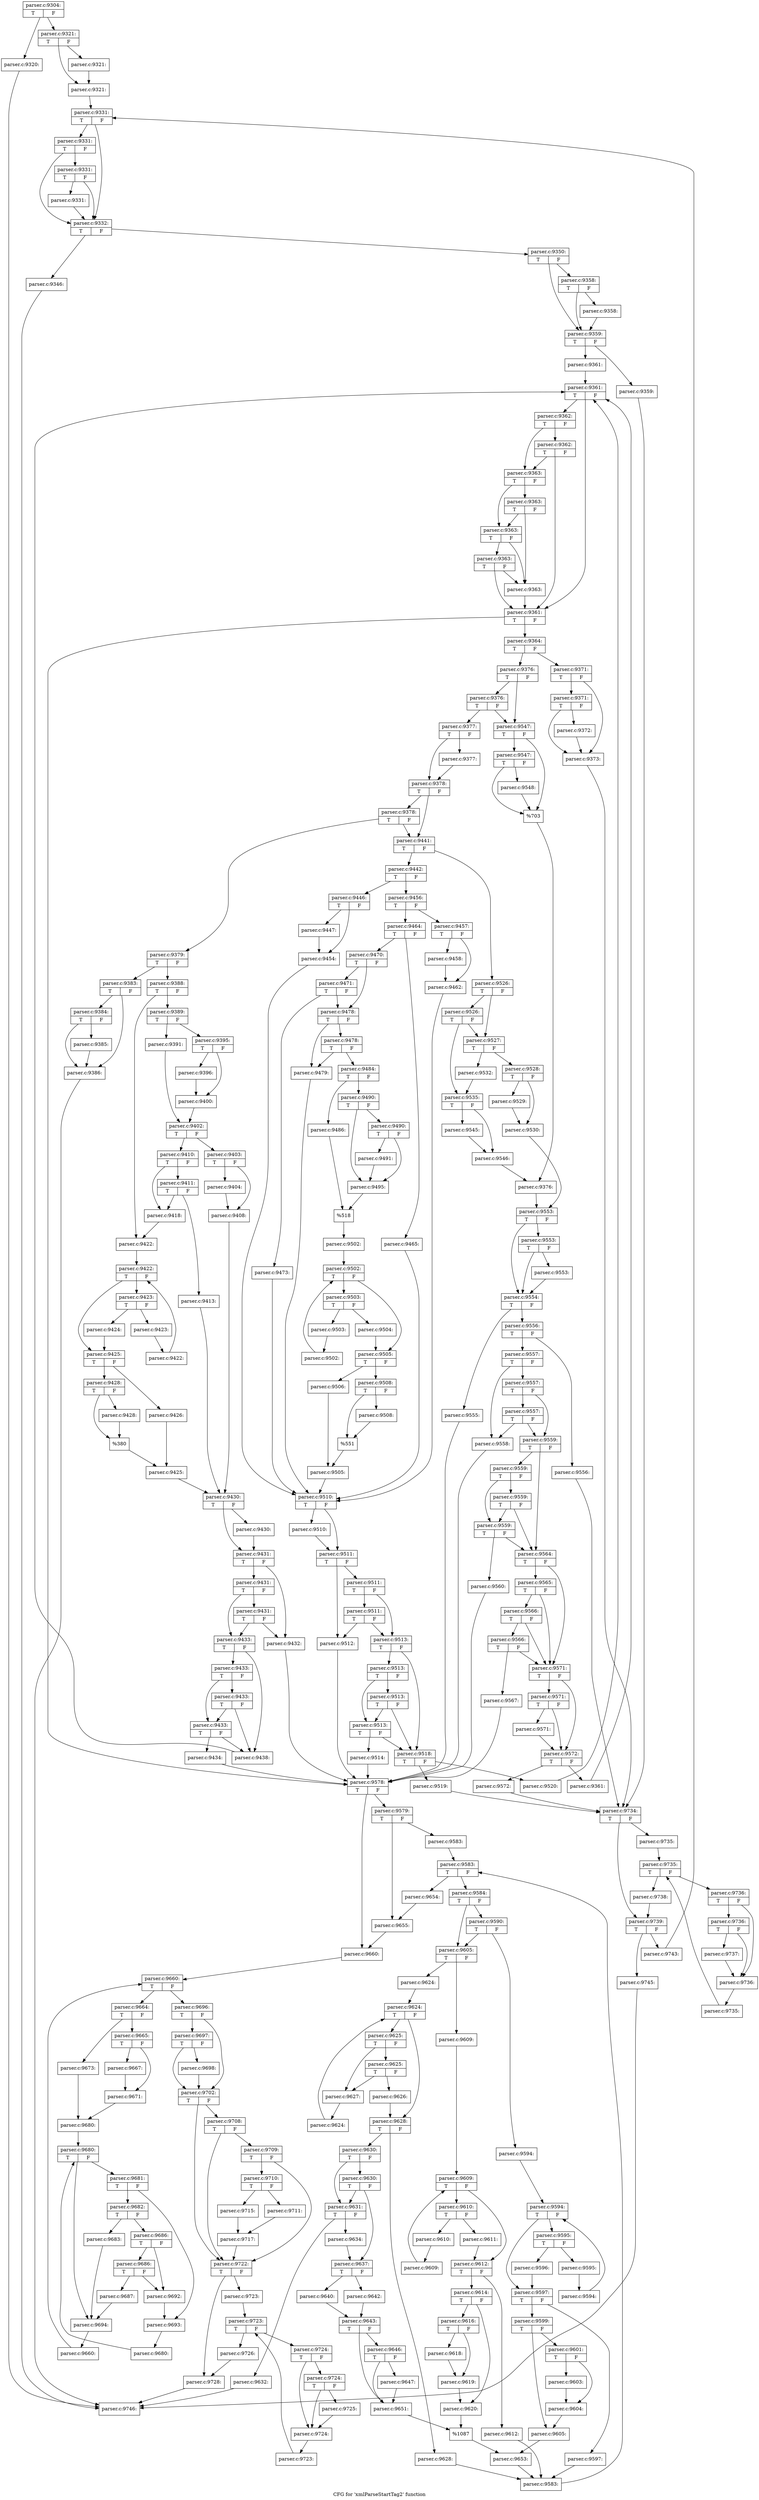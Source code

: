 digraph "CFG for 'xmlParseStartTag2' function" {
	label="CFG for 'xmlParseStartTag2' function";

	Node0x4c728c0 [shape=record,label="{parser.c:9304:|{<s0>T|<s1>F}}"];
	Node0x4c728c0 -> Node0x4c7abd0;
	Node0x4c728c0 -> Node0x4c7ac20;
	Node0x4c7abd0 [shape=record,label="{parser.c:9320:}"];
	Node0x4c7abd0 -> Node0x4c76090;
	Node0x4c7ac20 [shape=record,label="{parser.c:9321:|{<s0>T|<s1>F}}"];
	Node0x4c7ac20 -> Node0x4c7bcb0;
	Node0x4c7ac20 -> Node0x4c7bd00;
	Node0x4c7bcb0 [shape=record,label="{parser.c:9321:}"];
	Node0x4c7bcb0 -> Node0x4c7bd00;
	Node0x4c7bd00 [shape=record,label="{parser.c:9321:}"];
	Node0x4c7bd00 -> Node0x4c7cc20;
	Node0x4c7cc20 [shape=record,label="{parser.c:9331:|{<s0>T|<s1>F}}"];
	Node0x4c7cc20 -> Node0x4c7ce60;
	Node0x4c7cc20 -> Node0x4c7cd90;
	Node0x4c7ce60 [shape=record,label="{parser.c:9331:|{<s0>T|<s1>F}}"];
	Node0x4c7ce60 -> Node0x4c7cde0;
	Node0x4c7ce60 -> Node0x4c7cd90;
	Node0x4c7cde0 [shape=record,label="{parser.c:9331:|{<s0>T|<s1>F}}"];
	Node0x4c7cde0 -> Node0x4c7cd40;
	Node0x4c7cde0 -> Node0x4c7cd90;
	Node0x4c7cd40 [shape=record,label="{parser.c:9331:}"];
	Node0x4c7cd40 -> Node0x4c7cd90;
	Node0x4c7cd90 [shape=record,label="{parser.c:9332:|{<s0>T|<s1>F}}"];
	Node0x4c7cd90 -> Node0x4c80550;
	Node0x4c7cd90 -> Node0x4c80880;
	Node0x4c80550 [shape=record,label="{parser.c:9346:}"];
	Node0x4c80550 -> Node0x4c76090;
	Node0x4c80880 [shape=record,label="{parser.c:9350:|{<s0>T|<s1>F}}"];
	Node0x4c80880 -> Node0x4c81ae0;
	Node0x4c80880 -> Node0x4c81a90;
	Node0x4c81ae0 [shape=record,label="{parser.c:9358:|{<s0>T|<s1>F}}"];
	Node0x4c81ae0 -> Node0x4c81a40;
	Node0x4c81ae0 -> Node0x4c81a90;
	Node0x4c81a40 [shape=record,label="{parser.c:9358:}"];
	Node0x4c81a40 -> Node0x4c81a90;
	Node0x4c81a90 [shape=record,label="{parser.c:9359:|{<s0>T|<s1>F}}"];
	Node0x4c81a90 -> Node0x4c82690;
	Node0x4c81a90 -> Node0x4c826e0;
	Node0x4c82690 [shape=record,label="{parser.c:9359:}"];
	Node0x4c82690 -> Node0x4c82c80;
	Node0x4c826e0 [shape=record,label="{parser.c:9361:}"];
	Node0x4c826e0 -> Node0x4c82d30;
	Node0x4c82d30 [shape=record,label="{parser.c:9361:|{<s0>T|<s1>F}}"];
	Node0x4c82d30 -> Node0x4c830b0;
	Node0x4c82d30 -> Node0x4c82f90;
	Node0x4c830b0 [shape=record,label="{parser.c:9362:|{<s0>T|<s1>F}}"];
	Node0x4c830b0 -> Node0x4c83030;
	Node0x4c830b0 -> Node0x4c835d0;
	Node0x4c835d0 [shape=record,label="{parser.c:9362:|{<s0>T|<s1>F}}"];
	Node0x4c835d0 -> Node0x4c83030;
	Node0x4c835d0 -> Node0x4c82f90;
	Node0x4c83030 [shape=record,label="{parser.c:9363:|{<s0>T|<s1>F}}"];
	Node0x4c83030 -> Node0x4c840b0;
	Node0x4c83030 -> Node0x4c84060;
	Node0x4c840b0 [shape=record,label="{parser.c:9363:|{<s0>T|<s1>F}}"];
	Node0x4c840b0 -> Node0x4c82fe0;
	Node0x4c840b0 -> Node0x4c84060;
	Node0x4c84060 [shape=record,label="{parser.c:9363:|{<s0>T|<s1>F}}"];
	Node0x4c84060 -> Node0x4c82fe0;
	Node0x4c84060 -> Node0x4c83fe0;
	Node0x4c83fe0 [shape=record,label="{parser.c:9363:|{<s0>T|<s1>F}}"];
	Node0x4c83fe0 -> Node0x4c82fe0;
	Node0x4c83fe0 -> Node0x4c82f90;
	Node0x4c82fe0 [shape=record,label="{parser.c:9363:}"];
	Node0x4c82fe0 -> Node0x4c82f90;
	Node0x4c82f90 [shape=record,label="{parser.c:9361:|{<s0>T|<s1>F}}"];
	Node0x4c82f90 -> Node0x4c851c0;
	Node0x4c82f90 -> Node0x4c82f10;
	Node0x4c851c0 [shape=record,label="{parser.c:9364:|{<s0>T|<s1>F}}"];
	Node0x4c851c0 -> Node0x4c872a0;
	Node0x4c851c0 -> Node0x4c87250;
	Node0x4c872a0 [shape=record,label="{parser.c:9371:|{<s0>T|<s1>F}}"];
	Node0x4c872a0 -> Node0x4c87a20;
	Node0x4c872a0 -> Node0x4c879d0;
	Node0x4c87a20 [shape=record,label="{parser.c:9371:|{<s0>T|<s1>F}}"];
	Node0x4c87a20 -> Node0x4c87980;
	Node0x4c87a20 -> Node0x4c879d0;
	Node0x4c87980 [shape=record,label="{parser.c:9372:}"];
	Node0x4c87980 -> Node0x4c879d0;
	Node0x4c879d0 [shape=record,label="{parser.c:9373:}"];
	Node0x4c879d0 -> Node0x4c82c80;
	Node0x4c87250 [shape=record,label="{parser.c:9376:|{<s0>T|<s1>F}}"];
	Node0x4c87250 -> Node0x4c884a0;
	Node0x4c87250 -> Node0x4c88450;
	Node0x4c884a0 [shape=record,label="{parser.c:9376:|{<s0>T|<s1>F}}"];
	Node0x4c884a0 -> Node0x4c883b0;
	Node0x4c884a0 -> Node0x4c88450;
	Node0x4c883b0 [shape=record,label="{parser.c:9377:|{<s0>T|<s1>F}}"];
	Node0x4c883b0 -> Node0x4c88a10;
	Node0x4c883b0 -> Node0x4c88a60;
	Node0x4c88a10 [shape=record,label="{parser.c:9377:}"];
	Node0x4c88a10 -> Node0x4c88a60;
	Node0x4c88a60 [shape=record,label="{parser.c:9378:|{<s0>T|<s1>F}}"];
	Node0x4c88a60 -> Node0x4c89010;
	Node0x4c88a60 -> Node0x4c88fc0;
	Node0x4c89010 [shape=record,label="{parser.c:9378:|{<s0>T|<s1>F}}"];
	Node0x4c89010 -> Node0x4c88f70;
	Node0x4c89010 -> Node0x4c88fc0;
	Node0x4c88f70 [shape=record,label="{parser.c:9379:|{<s0>T|<s1>F}}"];
	Node0x4c88f70 -> Node0x4c8a030;
	Node0x4c88f70 -> Node0x4c8a080;
	Node0x4c8a030 [shape=record,label="{parser.c:9383:|{<s0>T|<s1>F}}"];
	Node0x4c8a030 -> Node0x4c8a730;
	Node0x4c8a030 -> Node0x4c8a6e0;
	Node0x4c8a730 [shape=record,label="{parser.c:9384:|{<s0>T|<s1>F}}"];
	Node0x4c8a730 -> Node0x4c8a690;
	Node0x4c8a730 -> Node0x4c8a6e0;
	Node0x4c8a690 [shape=record,label="{parser.c:9385:}"];
	Node0x4c8a690 -> Node0x4c8a6e0;
	Node0x4c8a6e0 [shape=record,label="{parser.c:9386:}"];
	Node0x4c8a6e0 -> Node0x4c76090;
	Node0x4c8a080 [shape=record,label="{parser.c:9388:|{<s0>T|<s1>F}}"];
	Node0x4c8a080 -> Node0x4c8b050;
	Node0x4c8a080 -> Node0x4c8b0a0;
	Node0x4c8b050 [shape=record,label="{parser.c:9389:|{<s0>T|<s1>F}}"];
	Node0x4c8b050 -> Node0x4c8b6d0;
	Node0x4c8b050 -> Node0x4c8b770;
	Node0x4c8b6d0 [shape=record,label="{parser.c:9391:}"];
	Node0x4c8b6d0 -> Node0x4c8b720;
	Node0x4c8b770 [shape=record,label="{parser.c:9395:|{<s0>T|<s1>F}}"];
	Node0x4c8b770 -> Node0x4c8bf80;
	Node0x4c8b770 -> Node0x4c8bfd0;
	Node0x4c8bf80 [shape=record,label="{parser.c:9396:}"];
	Node0x4c8bf80 -> Node0x4c8bfd0;
	Node0x4c8bfd0 [shape=record,label="{parser.c:9400:}"];
	Node0x4c8bfd0 -> Node0x4c8b720;
	Node0x4c8b720 [shape=record,label="{parser.c:9402:|{<s0>T|<s1>F}}"];
	Node0x4c8b720 -> Node0x4c86f70;
	Node0x4c8b720 -> Node0x4c8cba0;
	Node0x4c86f70 [shape=record,label="{parser.c:9403:|{<s0>T|<s1>F}}"];
	Node0x4c86f70 -> Node0x4c8ced0;
	Node0x4c86f70 -> Node0x4c8d700;
	Node0x4c8ced0 [shape=record,label="{parser.c:9404:}"];
	Node0x4c8ced0 -> Node0x4c8d700;
	Node0x4c8d700 [shape=record,label="{parser.c:9408:}"];
	Node0x4c8d700 -> Node0x4c8a1c0;
	Node0x4c8cba0 [shape=record,label="{parser.c:9410:|{<s0>T|<s1>F}}"];
	Node0x4c8cba0 -> Node0x4c8ca70;
	Node0x4c8cba0 -> Node0x4c8cce0;
	Node0x4c8ca70 [shape=record,label="{parser.c:9411:|{<s0>T|<s1>F}}"];
	Node0x4c8ca70 -> Node0x4c8cc90;
	Node0x4c8ca70 -> Node0x4c8cce0;
	Node0x4c8cc90 [shape=record,label="{parser.c:9413:}"];
	Node0x4c8cc90 -> Node0x4c8a1c0;
	Node0x4c8cce0 [shape=record,label="{parser.c:9418:}"];
	Node0x4c8cce0 -> Node0x4c8b0a0;
	Node0x4c8b0a0 [shape=record,label="{parser.c:9422:}"];
	Node0x4c8b0a0 -> Node0x4c8ef50;
	Node0x4c8ef50 [shape=record,label="{parser.c:9422:|{<s0>T|<s1>F}}"];
	Node0x4c8ef50 -> Node0x4c8f230;
	Node0x4c8ef50 -> Node0x4c8edb0;
	Node0x4c8f230 [shape=record,label="{parser.c:9423:|{<s0>T|<s1>F}}"];
	Node0x4c8f230 -> Node0x4c8f560;
	Node0x4c8f230 -> Node0x4c8f5b0;
	Node0x4c8f560 [shape=record,label="{parser.c:9424:}"];
	Node0x4c8f560 -> Node0x4c8edb0;
	Node0x4c8f5b0 [shape=record,label="{parser.c:9423:}"];
	Node0x4c8f5b0 -> Node0x4c8f1a0;
	Node0x4c8f1a0 [shape=record,label="{parser.c:9422:}"];
	Node0x4c8f1a0 -> Node0x4c8ef50;
	Node0x4c8edb0 [shape=record,label="{parser.c:9425:|{<s0>T|<s1>F}}"];
	Node0x4c8edb0 -> Node0x4c901c0;
	Node0x4c8edb0 -> Node0x4c90260;
	Node0x4c901c0 [shape=record,label="{parser.c:9426:}"];
	Node0x4c901c0 -> Node0x4c90210;
	Node0x4c90260 [shape=record,label="{parser.c:9428:|{<s0>T|<s1>F}}"];
	Node0x4c90260 -> Node0x4c90850;
	Node0x4c90260 -> Node0x4c908a0;
	Node0x4c90850 [shape=record,label="{parser.c:9428:}"];
	Node0x4c90850 -> Node0x4c908a0;
	Node0x4c908a0 [shape=record,label="{%380}"];
	Node0x4c908a0 -> Node0x4c90210;
	Node0x4c90210 [shape=record,label="{parser.c:9425:}"];
	Node0x4c90210 -> Node0x4c8a1c0;
	Node0x4c8a1c0 [shape=record,label="{parser.c:9430:|{<s0>T|<s1>F}}"];
	Node0x4c8a1c0 -> Node0x4c91080;
	Node0x4c8a1c0 -> Node0x4c910d0;
	Node0x4c91080 [shape=record,label="{parser.c:9430:}"];
	Node0x4c91080 -> Node0x4c910d0;
	Node0x4c910d0 [shape=record,label="{parser.c:9431:|{<s0>T|<s1>F}}"];
	Node0x4c910d0 -> Node0x4c91600;
	Node0x4c910d0 -> Node0x4c916a0;
	Node0x4c916a0 [shape=record,label="{parser.c:9431:|{<s0>T|<s1>F}}"];
	Node0x4c916a0 -> Node0x4c91c40;
	Node0x4c916a0 -> Node0x4c91650;
	Node0x4c91c40 [shape=record,label="{parser.c:9431:|{<s0>T|<s1>F}}"];
	Node0x4c91c40 -> Node0x4c91600;
	Node0x4c91c40 -> Node0x4c91650;
	Node0x4c91600 [shape=record,label="{parser.c:9432:}"];
	Node0x4c91600 -> Node0x4c82f10;
	Node0x4c91650 [shape=record,label="{parser.c:9433:|{<s0>T|<s1>F}}"];
	Node0x4c91650 -> Node0x4c92850;
	Node0x4c91650 -> Node0x4c92920;
	Node0x4c92920 [shape=record,label="{parser.c:9433:|{<s0>T|<s1>F}}"];
	Node0x4c92920 -> Node0x4c92e00;
	Node0x4c92920 -> Node0x4c928a0;
	Node0x4c92e00 [shape=record,label="{parser.c:9433:|{<s0>T|<s1>F}}"];
	Node0x4c92e00 -> Node0x4c92850;
	Node0x4c92e00 -> Node0x4c928a0;
	Node0x4c928a0 [shape=record,label="{parser.c:9433:|{<s0>T|<s1>F}}"];
	Node0x4c928a0 -> Node0x4c92850;
	Node0x4c928a0 -> Node0x4c92800;
	Node0x4c92800 [shape=record,label="{parser.c:9434:}"];
	Node0x4c92800 -> Node0x4c82f10;
	Node0x4c92850 [shape=record,label="{parser.c:9438:}"];
	Node0x4c92850 -> Node0x4c82d30;
	Node0x4c88fc0 [shape=record,label="{parser.c:9441:|{<s0>T|<s1>F}}"];
	Node0x4c88fc0 -> Node0x4c940a0;
	Node0x4c88fc0 -> Node0x4c940f0;
	Node0x4c940a0 [shape=record,label="{parser.c:9442:|{<s0>T|<s1>F}}"];
	Node0x4c940a0 -> Node0x4c94fd0;
	Node0x4c940a0 -> Node0x4c95020;
	Node0x4c94fd0 [shape=record,label="{parser.c:9446:|{<s0>T|<s1>F}}"];
	Node0x4c94fd0 -> Node0x4c95570;
	Node0x4c94fd0 -> Node0x4c955c0;
	Node0x4c95570 [shape=record,label="{parser.c:9447:}"];
	Node0x4c95570 -> Node0x4c955c0;
	Node0x4c955c0 [shape=record,label="{parser.c:9454:}"];
	Node0x4c955c0 -> Node0x4c95f40;
	Node0x4c95020 [shape=record,label="{parser.c:9456:|{<s0>T|<s1>F}}"];
	Node0x4c95020 -> Node0x4c96120;
	Node0x4c95020 -> Node0x4c96170;
	Node0x4c96120 [shape=record,label="{parser.c:9457:|{<s0>T|<s1>F}}"];
	Node0x4c96120 -> Node0x4c966c0;
	Node0x4c96120 -> Node0x4c96710;
	Node0x4c966c0 [shape=record,label="{parser.c:9458:}"];
	Node0x4c966c0 -> Node0x4c96710;
	Node0x4c96710 [shape=record,label="{parser.c:9462:}"];
	Node0x4c96710 -> Node0x4c95f40;
	Node0x4c96170 [shape=record,label="{parser.c:9464:|{<s0>T|<s1>F}}"];
	Node0x4c96170 -> Node0x4c97220;
	Node0x4c96170 -> Node0x4c97270;
	Node0x4c97220 [shape=record,label="{parser.c:9465:}"];
	Node0x4c97220 -> Node0x4c95f40;
	Node0x4c97270 [shape=record,label="{parser.c:9470:|{<s0>T|<s1>F}}"];
	Node0x4c97270 -> Node0x4c97d90;
	Node0x4c97270 -> Node0x4c97d40;
	Node0x4c97d90 [shape=record,label="{parser.c:9471:|{<s0>T|<s1>F}}"];
	Node0x4c97d90 -> Node0x4c97cf0;
	Node0x4c97d90 -> Node0x4c97d40;
	Node0x4c97cf0 [shape=record,label="{parser.c:9473:}"];
	Node0x4c97cf0 -> Node0x4c95f40;
	Node0x4c97d40 [shape=record,label="{parser.c:9478:|{<s0>T|<s1>F}}"];
	Node0x4c97d40 -> Node0x4c98860;
	Node0x4c97d40 -> Node0x4c98950;
	Node0x4c98950 [shape=record,label="{parser.c:9478:|{<s0>T|<s1>F}}"];
	Node0x4c98950 -> Node0x4c98860;
	Node0x4c98950 -> Node0x4c98900;
	Node0x4c98860 [shape=record,label="{parser.c:9479:}"];
	Node0x4c98860 -> Node0x4c95f40;
	Node0x4c98900 [shape=record,label="{parser.c:9484:|{<s0>T|<s1>F}}"];
	Node0x4c98900 -> Node0x4c998f0;
	Node0x4c98900 -> Node0x4c99990;
	Node0x4c998f0 [shape=record,label="{parser.c:9486:}"];
	Node0x4c998f0 -> Node0x4c99940;
	Node0x4c99990 [shape=record,label="{parser.c:9490:|{<s0>T|<s1>F}}"];
	Node0x4c99990 -> Node0x4c9a3e0;
	Node0x4c99990 -> Node0x4c9a390;
	Node0x4c9a3e0 [shape=record,label="{parser.c:9490:|{<s0>T|<s1>F}}"];
	Node0x4c9a3e0 -> Node0x4c9a340;
	Node0x4c9a3e0 -> Node0x4c9a390;
	Node0x4c9a340 [shape=record,label="{parser.c:9491:}"];
	Node0x4c9a340 -> Node0x4c9a390;
	Node0x4c9a390 [shape=record,label="{parser.c:9495:}"];
	Node0x4c9a390 -> Node0x4c99940;
	Node0x4c99940 [shape=record,label="{%518}"];
	Node0x4c99940 -> Node0x4c988b0;
	Node0x4c988b0 [shape=record,label="{parser.c:9502:}"];
	Node0x4c988b0 -> Node0x4c9b670;
	Node0x4c9b670 [shape=record,label="{parser.c:9502:|{<s0>T|<s1>F}}"];
	Node0x4c9b670 -> Node0x4c9b950;
	Node0x4c9b670 -> Node0x4c9b4d0;
	Node0x4c9b950 [shape=record,label="{parser.c:9503:|{<s0>T|<s1>F}}"];
	Node0x4c9b950 -> Node0x4c9bc80;
	Node0x4c9b950 -> Node0x4c9bcd0;
	Node0x4c9bc80 [shape=record,label="{parser.c:9504:}"];
	Node0x4c9bc80 -> Node0x4c9b4d0;
	Node0x4c9bcd0 [shape=record,label="{parser.c:9503:}"];
	Node0x4c9bcd0 -> Node0x4c9b8c0;
	Node0x4c9b8c0 [shape=record,label="{parser.c:9502:}"];
	Node0x4c9b8c0 -> Node0x4c9b670;
	Node0x4c9b4d0 [shape=record,label="{parser.c:9505:|{<s0>T|<s1>F}}"];
	Node0x4c9b4d0 -> Node0x4c9c940;
	Node0x4c9b4d0 -> Node0x4c9c9e0;
	Node0x4c9c940 [shape=record,label="{parser.c:9506:}"];
	Node0x4c9c940 -> Node0x4c9c990;
	Node0x4c9c9e0 [shape=record,label="{parser.c:9508:|{<s0>T|<s1>F}}"];
	Node0x4c9c9e0 -> Node0x4c9d030;
	Node0x4c9c9e0 -> Node0x4c9d080;
	Node0x4c9d030 [shape=record,label="{parser.c:9508:}"];
	Node0x4c9d030 -> Node0x4c9d080;
	Node0x4c9d080 [shape=record,label="{%551}"];
	Node0x4c9d080 -> Node0x4c9c990;
	Node0x4c9c990 [shape=record,label="{parser.c:9505:}"];
	Node0x4c9c990 -> Node0x4c95f40;
	Node0x4c95f40 [shape=record,label="{parser.c:9510:|{<s0>T|<s1>F}}"];
	Node0x4c95f40 -> Node0x4c9d8c0;
	Node0x4c95f40 -> Node0x4c9d910;
	Node0x4c9d8c0 [shape=record,label="{parser.c:9510:}"];
	Node0x4c9d8c0 -> Node0x4c9d910;
	Node0x4c9d910 [shape=record,label="{parser.c:9511:|{<s0>T|<s1>F}}"];
	Node0x4c9d910 -> Node0x4c9de40;
	Node0x4c9d910 -> Node0x4c9dee0;
	Node0x4c9dee0 [shape=record,label="{parser.c:9511:|{<s0>T|<s1>F}}"];
	Node0x4c9dee0 -> Node0x4c9e480;
	Node0x4c9dee0 -> Node0x4c9de90;
	Node0x4c9e480 [shape=record,label="{parser.c:9511:|{<s0>T|<s1>F}}"];
	Node0x4c9e480 -> Node0x4c9de40;
	Node0x4c9e480 -> Node0x4c9de90;
	Node0x4c9de40 [shape=record,label="{parser.c:9512:}"];
	Node0x4c9de40 -> Node0x4c82f10;
	Node0x4c9de90 [shape=record,label="{parser.c:9513:|{<s0>T|<s1>F}}"];
	Node0x4c9de90 -> Node0x4c9f090;
	Node0x4c9de90 -> Node0x4c9f160;
	Node0x4c9f160 [shape=record,label="{parser.c:9513:|{<s0>T|<s1>F}}"];
	Node0x4c9f160 -> Node0x4c9f640;
	Node0x4c9f160 -> Node0x4c9f0e0;
	Node0x4c9f640 [shape=record,label="{parser.c:9513:|{<s0>T|<s1>F}}"];
	Node0x4c9f640 -> Node0x4c9f090;
	Node0x4c9f640 -> Node0x4c9f0e0;
	Node0x4c9f0e0 [shape=record,label="{parser.c:9513:|{<s0>T|<s1>F}}"];
	Node0x4c9f0e0 -> Node0x4c9f090;
	Node0x4c9f0e0 -> Node0x4c9f040;
	Node0x4c9f040 [shape=record,label="{parser.c:9514:}"];
	Node0x4c9f040 -> Node0x4c82f10;
	Node0x4c9f090 [shape=record,label="{parser.c:9518:|{<s0>T|<s1>F}}"];
	Node0x4c9f090 -> Node0x4ca07f0;
	Node0x4c9f090 -> Node0x4ca0840;
	Node0x4ca07f0 [shape=record,label="{parser.c:9519:}"];
	Node0x4ca07f0 -> Node0x4c82c80;
	Node0x4ca0840 [shape=record,label="{parser.c:9520:}"];
	Node0x4ca0840 -> Node0x4c82d30;
	Node0x4c940f0 [shape=record,label="{parser.c:9526:|{<s0>T|<s1>F}}"];
	Node0x4c940f0 -> Node0x4ca0fd0;
	Node0x4c940f0 -> Node0x4ca1070;
	Node0x4ca1070 [shape=record,label="{parser.c:9526:|{<s0>T|<s1>F}}"];
	Node0x4ca1070 -> Node0x4ca0fd0;
	Node0x4ca1070 -> Node0x4ca1020;
	Node0x4ca0fd0 [shape=record,label="{parser.c:9527:|{<s0>T|<s1>F}}"];
	Node0x4ca0fd0 -> Node0x4ca17a0;
	Node0x4ca0fd0 -> Node0x4ca17f0;
	Node0x4ca17a0 [shape=record,label="{parser.c:9528:|{<s0>T|<s1>F}}"];
	Node0x4ca17a0 -> Node0x4ca20b0;
	Node0x4ca17a0 -> Node0x4ca23e0;
	Node0x4ca20b0 [shape=record,label="{parser.c:9529:}"];
	Node0x4ca20b0 -> Node0x4ca23e0;
	Node0x4ca23e0 [shape=record,label="{parser.c:9530:}"];
	Node0x4ca23e0 -> Node0x4ca2b10;
	Node0x4ca17f0 [shape=record,label="{parser.c:9532:}"];
	Node0x4ca17f0 -> Node0x4ca1020;
	Node0x4ca1020 [shape=record,label="{parser.c:9535:|{<s0>T|<s1>F}}"];
	Node0x4ca1020 -> Node0x4ca5110;
	Node0x4ca1020 -> Node0x4ca5160;
	Node0x4ca5110 [shape=record,label="{parser.c:9545:}"];
	Node0x4ca5110 -> Node0x4ca5160;
	Node0x4ca5160 [shape=record,label="{parser.c:9546:}"];
	Node0x4ca5160 -> Node0x4c88400;
	Node0x4c88450 [shape=record,label="{parser.c:9547:|{<s0>T|<s1>F}}"];
	Node0x4c88450 -> Node0x4ca5740;
	Node0x4c88450 -> Node0x4ca56f0;
	Node0x4ca5740 [shape=record,label="{parser.c:9547:|{<s0>T|<s1>F}}"];
	Node0x4ca5740 -> Node0x4ca56a0;
	Node0x4ca5740 -> Node0x4ca56f0;
	Node0x4ca56a0 [shape=record,label="{parser.c:9548:}"];
	Node0x4ca56a0 -> Node0x4ca56f0;
	Node0x4ca56f0 [shape=record,label="{%703}"];
	Node0x4ca56f0 -> Node0x4c88400;
	Node0x4c88400 [shape=record,label="{parser.c:9376:}"];
	Node0x4c88400 -> Node0x4ca2b10;
	Node0x4ca2b10 [shape=record,label="{parser.c:9553:|{<s0>T|<s1>F}}"];
	Node0x4ca2b10 -> Node0x4ca62c0;
	Node0x4ca2b10 -> Node0x4ca6270;
	Node0x4ca62c0 [shape=record,label="{parser.c:9553:|{<s0>T|<s1>F}}"];
	Node0x4ca62c0 -> Node0x4ca6220;
	Node0x4ca62c0 -> Node0x4ca6270;
	Node0x4ca6220 [shape=record,label="{parser.c:9553:}"];
	Node0x4ca6220 -> Node0x4ca6270;
	Node0x4ca6270 [shape=record,label="{parser.c:9554:|{<s0>T|<s1>F}}"];
	Node0x4ca6270 -> Node0x4ca6e70;
	Node0x4ca6270 -> Node0x4ca6ec0;
	Node0x4ca6e70 [shape=record,label="{parser.c:9555:}"];
	Node0x4ca6e70 -> Node0x4c82f10;
	Node0x4ca6ec0 [shape=record,label="{parser.c:9556:|{<s0>T|<s1>F}}"];
	Node0x4ca6ec0 -> Node0x4ca7360;
	Node0x4ca6ec0 -> Node0x4ca73b0;
	Node0x4ca7360 [shape=record,label="{parser.c:9556:}"];
	Node0x4ca7360 -> Node0x4c82c80;
	Node0x4ca73b0 [shape=record,label="{parser.c:9557:|{<s0>T|<s1>F}}"];
	Node0x4ca73b0 -> Node0x4ca79e0;
	Node0x4ca73b0 -> Node0x4ca7a80;
	Node0x4ca7a80 [shape=record,label="{parser.c:9557:|{<s0>T|<s1>F}}"];
	Node0x4ca7a80 -> Node0x4ca8020;
	Node0x4ca7a80 -> Node0x4ca7a30;
	Node0x4ca8020 [shape=record,label="{parser.c:9557:|{<s0>T|<s1>F}}"];
	Node0x4ca8020 -> Node0x4ca79e0;
	Node0x4ca8020 -> Node0x4ca7a30;
	Node0x4ca79e0 [shape=record,label="{parser.c:9558:}"];
	Node0x4ca79e0 -> Node0x4c82f10;
	Node0x4ca7a30 [shape=record,label="{parser.c:9559:|{<s0>T|<s1>F}}"];
	Node0x4ca7a30 -> Node0x4ca8bf0;
	Node0x4ca7a30 -> Node0x4ca8cc0;
	Node0x4ca8cc0 [shape=record,label="{parser.c:9559:|{<s0>T|<s1>F}}"];
	Node0x4ca8cc0 -> Node0x4ca91a0;
	Node0x4ca8cc0 -> Node0x4ca8c40;
	Node0x4ca91a0 [shape=record,label="{parser.c:9559:|{<s0>T|<s1>F}}"];
	Node0x4ca91a0 -> Node0x4ca8bf0;
	Node0x4ca91a0 -> Node0x4ca8c40;
	Node0x4ca8c40 [shape=record,label="{parser.c:9559:|{<s0>T|<s1>F}}"];
	Node0x4ca8c40 -> Node0x4ca8bf0;
	Node0x4ca8c40 -> Node0x4ca8ba0;
	Node0x4ca8ba0 [shape=record,label="{parser.c:9560:}"];
	Node0x4ca8ba0 -> Node0x4c82f10;
	Node0x4ca8bf0 [shape=record,label="{parser.c:9564:|{<s0>T|<s1>F}}"];
	Node0x4ca8bf0 -> Node0x4caa470;
	Node0x4ca8bf0 -> Node0x4caa320;
	Node0x4caa470 [shape=record,label="{parser.c:9565:|{<s0>T|<s1>F}}"];
	Node0x4caa470 -> Node0x4caa3f0;
	Node0x4caa470 -> Node0x4caa320;
	Node0x4caa3f0 [shape=record,label="{parser.c:9566:|{<s0>T|<s1>F}}"];
	Node0x4caa3f0 -> Node0x4caa370;
	Node0x4caa3f0 -> Node0x4caa320;
	Node0x4caa370 [shape=record,label="{parser.c:9566:|{<s0>T|<s1>F}}"];
	Node0x4caa370 -> Node0x4caa2d0;
	Node0x4caa370 -> Node0x4caa320;
	Node0x4caa2d0 [shape=record,label="{parser.c:9567:}"];
	Node0x4caa2d0 -> Node0x4c82f10;
	Node0x4caa320 [shape=record,label="{parser.c:9571:|{<s0>T|<s1>F}}"];
	Node0x4caa320 -> Node0x4cab6a0;
	Node0x4caa320 -> Node0x4cab650;
	Node0x4cab6a0 [shape=record,label="{parser.c:9571:|{<s0>T|<s1>F}}"];
	Node0x4cab6a0 -> Node0x4cab600;
	Node0x4cab6a0 -> Node0x4cab650;
	Node0x4cab600 [shape=record,label="{parser.c:9571:}"];
	Node0x4cab600 -> Node0x4cab650;
	Node0x4cab650 [shape=record,label="{parser.c:9572:|{<s0>T|<s1>F}}"];
	Node0x4cab650 -> Node0x4cac250;
	Node0x4cab650 -> Node0x4cac2a0;
	Node0x4cac250 [shape=record,label="{parser.c:9572:}"];
	Node0x4cac250 -> Node0x4c82c80;
	Node0x4cac2a0 [shape=record,label="{parser.c:9361:}"];
	Node0x4cac2a0 -> Node0x4c82d30;
	Node0x4c82f10 [shape=record,label="{parser.c:9578:|{<s0>T|<s1>F}}"];
	Node0x4c82f10 -> Node0x4cac960;
	Node0x4c82f10 -> Node0x4cac9b0;
	Node0x4cac960 [shape=record,label="{parser.c:9579:|{<s0>T|<s1>F}}"];
	Node0x4cac960 -> Node0x4cad530;
	Node0x4cac960 -> Node0x4cad580;
	Node0x4cad530 [shape=record,label="{parser.c:9583:}"];
	Node0x4cad530 -> Node0x4cada60;
	Node0x4cada60 [shape=record,label="{parser.c:9583:|{<s0>T|<s1>F}}"];
	Node0x4cada60 -> Node0x4cadc60;
	Node0x4cada60 -> Node0x4cad900;
	Node0x4cadc60 [shape=record,label="{parser.c:9584:|{<s0>T|<s1>F}}"];
	Node0x4cadc60 -> Node0x4caebc0;
	Node0x4cadc60 -> Node0x4caeb70;
	Node0x4caebc0 [shape=record,label="{parser.c:9590:|{<s0>T|<s1>F}}"];
	Node0x4caebc0 -> Node0x4caead0;
	Node0x4caebc0 -> Node0x4caeb70;
	Node0x4caead0 [shape=record,label="{parser.c:9594:}"];
	Node0x4caead0 -> Node0x4caf480;
	Node0x4caf480 [shape=record,label="{parser.c:9594:|{<s0>T|<s1>F}}"];
	Node0x4caf480 -> Node0x4caf700;
	Node0x4caf480 -> Node0x4caf2e0;
	Node0x4caf700 [shape=record,label="{parser.c:9595:|{<s0>T|<s1>F}}"];
	Node0x4caf700 -> Node0x4cafa30;
	Node0x4caf700 -> Node0x4cafa80;
	Node0x4cafa30 [shape=record,label="{parser.c:9596:}"];
	Node0x4cafa30 -> Node0x4caf2e0;
	Node0x4cafa80 [shape=record,label="{parser.c:9595:}"];
	Node0x4cafa80 -> Node0x4caf670;
	Node0x4caf670 [shape=record,label="{parser.c:9594:}"];
	Node0x4caf670 -> Node0x4caf480;
	Node0x4caf2e0 [shape=record,label="{parser.c:9597:|{<s0>T|<s1>F}}"];
	Node0x4caf2e0 -> Node0x4cb0690;
	Node0x4caf2e0 -> Node0x4cb06e0;
	Node0x4cb0690 [shape=record,label="{parser.c:9597:}"];
	Node0x4cb0690 -> Node0x4cadc10;
	Node0x4cb06e0 [shape=record,label="{parser.c:9599:|{<s0>T|<s1>F}}"];
	Node0x4cb06e0 -> Node0x4cb0d60;
	Node0x4cb06e0 -> Node0x4cb0db0;
	Node0x4cb0d60 [shape=record,label="{parser.c:9601:|{<s0>T|<s1>F}}"];
	Node0x4cb0d60 -> Node0x4cb1650;
	Node0x4cb0d60 -> Node0x4cb16a0;
	Node0x4cb1650 [shape=record,label="{parser.c:9603:}"];
	Node0x4cb1650 -> Node0x4cb16a0;
	Node0x4cb16a0 [shape=record,label="{parser.c:9604:}"];
	Node0x4cb16a0 -> Node0x4cb0db0;
	Node0x4cb0db0 [shape=record,label="{parser.c:9605:}"];
	Node0x4cb0db0 -> Node0x4caeb20;
	Node0x4caeb70 [shape=record,label="{parser.c:9605:|{<s0>T|<s1>F}}"];
	Node0x4caeb70 -> Node0x4cb2390;
	Node0x4caeb70 -> Node0x4cb2430;
	Node0x4cb2390 [shape=record,label="{parser.c:9609:}"];
	Node0x4cb2390 -> Node0x4cb2ab0;
	Node0x4cb2ab0 [shape=record,label="{parser.c:9609:|{<s0>T|<s1>F}}"];
	Node0x4cb2ab0 -> Node0x4cb2d30;
	Node0x4cb2ab0 -> Node0x4cb2910;
	Node0x4cb2d30 [shape=record,label="{parser.c:9610:|{<s0>T|<s1>F}}"];
	Node0x4cb2d30 -> Node0x4cb3060;
	Node0x4cb2d30 -> Node0x4cb30b0;
	Node0x4cb3060 [shape=record,label="{parser.c:9611:}"];
	Node0x4cb3060 -> Node0x4cb2910;
	Node0x4cb30b0 [shape=record,label="{parser.c:9610:}"];
	Node0x4cb30b0 -> Node0x4cb2ca0;
	Node0x4cb2ca0 [shape=record,label="{parser.c:9609:}"];
	Node0x4cb2ca0 -> Node0x4cb2ab0;
	Node0x4cb2910 [shape=record,label="{parser.c:9612:|{<s0>T|<s1>F}}"];
	Node0x4cb2910 -> Node0x4cb3d20;
	Node0x4cb2910 -> Node0x4cb3d70;
	Node0x4cb3d20 [shape=record,label="{parser.c:9612:}"];
	Node0x4cb3d20 -> Node0x4cadc10;
	Node0x4cb3d70 [shape=record,label="{parser.c:9614:|{<s0>T|<s1>F}}"];
	Node0x4cb3d70 -> Node0x4cb4450;
	Node0x4cb3d70 -> Node0x4cb44a0;
	Node0x4cb4450 [shape=record,label="{parser.c:9616:|{<s0>T|<s1>F}}"];
	Node0x4cb4450 -> Node0x4cb4ac0;
	Node0x4cb4450 -> Node0x4cb4b10;
	Node0x4cb4ac0 [shape=record,label="{parser.c:9618:}"];
	Node0x4cb4ac0 -> Node0x4cb4b10;
	Node0x4cb4b10 [shape=record,label="{parser.c:9619:}"];
	Node0x4cb4b10 -> Node0x4cb44a0;
	Node0x4cb44a0 [shape=record,label="{parser.c:9620:}"];
	Node0x4cb44a0 -> Node0x4cb23e0;
	Node0x4cb2430 [shape=record,label="{parser.c:9624:}"];
	Node0x4cb2430 -> Node0x4cb5a00;
	Node0x4cb5a00 [shape=record,label="{parser.c:9624:|{<s0>T|<s1>F}}"];
	Node0x4cb5a00 -> Node0x4cb5ce0;
	Node0x4cb5a00 -> Node0x4cb5860;
	Node0x4cb5ce0 [shape=record,label="{parser.c:9625:|{<s0>T|<s1>F}}"];
	Node0x4cb5ce0 -> Node0x4cb6120;
	Node0x4cb5ce0 -> Node0x4cb60d0;
	Node0x4cb6120 [shape=record,label="{parser.c:9625:|{<s0>T|<s1>F}}"];
	Node0x4cb6120 -> Node0x4cb6080;
	Node0x4cb6120 -> Node0x4cb60d0;
	Node0x4cb6080 [shape=record,label="{parser.c:9626:}"];
	Node0x4cb6080 -> Node0x4cb5860;
	Node0x4cb60d0 [shape=record,label="{parser.c:9627:}"];
	Node0x4cb60d0 -> Node0x4cb5c50;
	Node0x4cb5c50 [shape=record,label="{parser.c:9624:}"];
	Node0x4cb5c50 -> Node0x4cb5a00;
	Node0x4cb5860 [shape=record,label="{parser.c:9628:|{<s0>T|<s1>F}}"];
	Node0x4cb5860 -> Node0x4cb6ef0;
	Node0x4cb5860 -> Node0x4cb6f40;
	Node0x4cb6ef0 [shape=record,label="{parser.c:9628:}"];
	Node0x4cb6ef0 -> Node0x4cadc10;
	Node0x4cb6f40 [shape=record,label="{parser.c:9630:|{<s0>T|<s1>F}}"];
	Node0x4cb6f40 -> Node0x4cb7350;
	Node0x4cb6f40 -> Node0x4cb73f0;
	Node0x4cb73f0 [shape=record,label="{parser.c:9630:|{<s0>T|<s1>F}}"];
	Node0x4cb73f0 -> Node0x4cb7350;
	Node0x4cb73f0 -> Node0x4cb73a0;
	Node0x4cb7350 [shape=record,label="{parser.c:9631:|{<s0>T|<s1>F}}"];
	Node0x4cb7350 -> Node0x4cb7b20;
	Node0x4cb7350 -> Node0x4cb7b70;
	Node0x4cb7b20 [shape=record,label="{parser.c:9632:}"];
	Node0x4cb7b20 -> Node0x4c76090;
	Node0x4cb7b70 [shape=record,label="{parser.c:9634:}"];
	Node0x4cb7b70 -> Node0x4cb73a0;
	Node0x4cb73a0 [shape=record,label="{parser.c:9637:|{<s0>T|<s1>F}}"];
	Node0x4cb73a0 -> Node0x4cb91e0;
	Node0x4cb73a0 -> Node0x4cb9280;
	Node0x4cb91e0 [shape=record,label="{parser.c:9640:}"];
	Node0x4cb91e0 -> Node0x4cb9230;
	Node0x4cb9280 [shape=record,label="{parser.c:9642:}"];
	Node0x4cb9280 -> Node0x4cb9230;
	Node0x4cb9230 [shape=record,label="{parser.c:9643:|{<s0>T|<s1>F}}"];
	Node0x4cb9230 -> Node0x4cbb300;
	Node0x4cb9230 -> Node0x4cbb2b0;
	Node0x4cbb300 [shape=record,label="{parser.c:9646:|{<s0>T|<s1>F}}"];
	Node0x4cbb300 -> Node0x4cbb260;
	Node0x4cbb300 -> Node0x4cbb2b0;
	Node0x4cbb260 [shape=record,label="{parser.c:9647:}"];
	Node0x4cbb260 -> Node0x4cbb2b0;
	Node0x4cbb2b0 [shape=record,label="{parser.c:9651:}"];
	Node0x4cbb2b0 -> Node0x4cb23e0;
	Node0x4cb23e0 [shape=record,label="{%1087}"];
	Node0x4cb23e0 -> Node0x4caeb20;
	Node0x4caeb20 [shape=record,label="{parser.c:9653:}"];
	Node0x4caeb20 -> Node0x4cadc10;
	Node0x4cadc10 [shape=record,label="{parser.c:9583:}"];
	Node0x4cadc10 -> Node0x4cada60;
	Node0x4cad900 [shape=record,label="{parser.c:9654:}"];
	Node0x4cad900 -> Node0x4cad580;
	Node0x4cad580 [shape=record,label="{parser.c:9655:}"];
	Node0x4cad580 -> Node0x4cac9b0;
	Node0x4cac9b0 [shape=record,label="{parser.c:9660:}"];
	Node0x4cac9b0 -> Node0x4cbce30;
	Node0x4cbce30 [shape=record,label="{parser.c:9660:|{<s0>T|<s1>F}}"];
	Node0x4cbce30 -> Node0x4cbd110;
	Node0x4cbce30 -> Node0x4cbcc90;
	Node0x4cbd110 [shape=record,label="{parser.c:9664:|{<s0>T|<s1>F}}"];
	Node0x4cbd110 -> Node0x4cbd4b0;
	Node0x4cbd110 -> Node0x4cbd550;
	Node0x4cbd4b0 [shape=record,label="{parser.c:9665:|{<s0>T|<s1>F}}"];
	Node0x4cbd4b0 -> Node0x4cbe020;
	Node0x4cbd4b0 -> Node0x4cbe070;
	Node0x4cbe020 [shape=record,label="{parser.c:9667:}"];
	Node0x4cbe020 -> Node0x4cbe070;
	Node0x4cbe070 [shape=record,label="{parser.c:9671:}"];
	Node0x4cbe070 -> Node0x4cbd500;
	Node0x4cbd550 [shape=record,label="{parser.c:9673:}"];
	Node0x4cbd550 -> Node0x4cbd500;
	Node0x4cbd500 [shape=record,label="{parser.c:9680:}"];
	Node0x4cbd500 -> Node0x4cbf6f0;
	Node0x4cbf6f0 [shape=record,label="{parser.c:9680:|{<s0>T|<s1>F}}"];
	Node0x4cbf6f0 -> Node0x4cbf9d0;
	Node0x4cbf6f0 -> Node0x4cbf550;
	Node0x4cbf9d0 [shape=record,label="{parser.c:9681:|{<s0>T|<s1>F}}"];
	Node0x4cbf9d0 -> Node0x4cbfd70;
	Node0x4cbf9d0 -> Node0x4cbfdc0;
	Node0x4cbfd70 [shape=record,label="{parser.c:9682:|{<s0>T|<s1>F}}"];
	Node0x4cbfd70 -> Node0x4cc04c0;
	Node0x4cbfd70 -> Node0x4cc0510;
	Node0x4cc04c0 [shape=record,label="{parser.c:9683:}"];
	Node0x4cc04c0 -> Node0x4cbf550;
	Node0x4cc0510 [shape=record,label="{parser.c:9686:|{<s0>T|<s1>F}}"];
	Node0x4cc0510 -> Node0x4cc1720;
	Node0x4cc0510 -> Node0x4cc16d0;
	Node0x4cc1720 [shape=record,label="{parser.c:9686:|{<s0>T|<s1>F}}"];
	Node0x4cc1720 -> Node0x4cc1680;
	Node0x4cc1720 -> Node0x4cc16d0;
	Node0x4cc1680 [shape=record,label="{parser.c:9687:}"];
	Node0x4cc1680 -> Node0x4cbf550;
	Node0x4cc16d0 [shape=record,label="{parser.c:9692:}"];
	Node0x4cc16d0 -> Node0x4cbfdc0;
	Node0x4cbfdc0 [shape=record,label="{parser.c:9693:}"];
	Node0x4cbfdc0 -> Node0x4cbf940;
	Node0x4cbf940 [shape=record,label="{parser.c:9680:}"];
	Node0x4cbf940 -> Node0x4cbf6f0;
	Node0x4cbf550 [shape=record,label="{parser.c:9694:}"];
	Node0x4cbf550 -> Node0x4cbd080;
	Node0x4cbd080 [shape=record,label="{parser.c:9660:}"];
	Node0x4cbd080 -> Node0x4cbce30;
	Node0x4cbcc90 [shape=record,label="{parser.c:9696:|{<s0>T|<s1>F}}"];
	Node0x4cbcc90 -> Node0x4cc3380;
	Node0x4cbcc90 -> Node0x4cc3330;
	Node0x4cc3380 [shape=record,label="{parser.c:9697:|{<s0>T|<s1>F}}"];
	Node0x4cc3380 -> Node0x4cc32e0;
	Node0x4cc3380 -> Node0x4cc3330;
	Node0x4cc32e0 [shape=record,label="{parser.c:9698:}"];
	Node0x4cc32e0 -> Node0x4cc3330;
	Node0x4cc3330 [shape=record,label="{parser.c:9702:|{<s0>T|<s1>F}}"];
	Node0x4cc3330 -> Node0x4cc4480;
	Node0x4cc3330 -> Node0x4cc43b0;
	Node0x4cc4480 [shape=record,label="{parser.c:9708:|{<s0>T|<s1>F}}"];
	Node0x4cc4480 -> Node0x4cc4400;
	Node0x4cc4480 -> Node0x4cc43b0;
	Node0x4cc4400 [shape=record,label="{parser.c:9709:|{<s0>T|<s1>F}}"];
	Node0x4cc4400 -> Node0x4cc43b0;
	Node0x4cc4400 -> Node0x4cc4360;
	Node0x4cc4360 [shape=record,label="{parser.c:9710:|{<s0>T|<s1>F}}"];
	Node0x4cc4360 -> Node0x4cc5070;
	Node0x4cc4360 -> Node0x4cc5110;
	Node0x4cc5070 [shape=record,label="{parser.c:9711:}"];
	Node0x4cc5070 -> Node0x4cc50c0;
	Node0x4cc5110 [shape=record,label="{parser.c:9715:}"];
	Node0x4cc5110 -> Node0x4cc50c0;
	Node0x4cc50c0 [shape=record,label="{parser.c:9717:}"];
	Node0x4cc50c0 -> Node0x4cc43b0;
	Node0x4cc43b0 [shape=record,label="{parser.c:9722:|{<s0>T|<s1>F}}"];
	Node0x4cc43b0 -> Node0x4cc7260;
	Node0x4cc43b0 -> Node0x4cc72b0;
	Node0x4cc7260 [shape=record,label="{parser.c:9723:}"];
	Node0x4cc7260 -> Node0x4cc78e0;
	Node0x4cc78e0 [shape=record,label="{parser.c:9723:|{<s0>T|<s1>F}}"];
	Node0x4cc78e0 -> Node0x4cc7b60;
	Node0x4cc78e0 -> Node0x4cc7600;
	Node0x4cc7b60 [shape=record,label="{parser.c:9724:|{<s0>T|<s1>F}}"];
	Node0x4cc7b60 -> Node0x4cc7f30;
	Node0x4cc7b60 -> Node0x4cc7ee0;
	Node0x4cc7f30 [shape=record,label="{parser.c:9724:|{<s0>T|<s1>F}}"];
	Node0x4cc7f30 -> Node0x4cc7e90;
	Node0x4cc7f30 -> Node0x4cc7ee0;
	Node0x4cc7e90 [shape=record,label="{parser.c:9725:}"];
	Node0x4cc7e90 -> Node0x4cc7ee0;
	Node0x4cc7ee0 [shape=record,label="{parser.c:9724:}"];
	Node0x4cc7ee0 -> Node0x4cc7ad0;
	Node0x4cc7ad0 [shape=record,label="{parser.c:9723:}"];
	Node0x4cc7ad0 -> Node0x4cc78e0;
	Node0x4cc7600 [shape=record,label="{parser.c:9726:}"];
	Node0x4cc7600 -> Node0x4cc72b0;
	Node0x4cc72b0 [shape=record,label="{parser.c:9728:}"];
	Node0x4cc72b0 -> Node0x4c76090;
	Node0x4c82c80 [shape=record,label="{parser.c:9734:|{<s0>T|<s1>F}}"];
	Node0x4c82c80 -> Node0x4cc94a0;
	Node0x4c82c80 -> Node0x4cc94f0;
	Node0x4cc94a0 [shape=record,label="{parser.c:9735:}"];
	Node0x4cc94a0 -> Node0x4cc9b20;
	Node0x4cc9b20 [shape=record,label="{parser.c:9735:|{<s0>T|<s1>F}}"];
	Node0x4cc9b20 -> Node0x4cc9da0;
	Node0x4cc9b20 -> Node0x4cc9840;
	Node0x4cc9da0 [shape=record,label="{parser.c:9736:|{<s0>T|<s1>F}}"];
	Node0x4cc9da0 -> Node0x4cca170;
	Node0x4cc9da0 -> Node0x4cca120;
	Node0x4cca170 [shape=record,label="{parser.c:9736:|{<s0>T|<s1>F}}"];
	Node0x4cca170 -> Node0x4cca0d0;
	Node0x4cca170 -> Node0x4cca120;
	Node0x4cca0d0 [shape=record,label="{parser.c:9737:}"];
	Node0x4cca0d0 -> Node0x4cca120;
	Node0x4cca120 [shape=record,label="{parser.c:9736:}"];
	Node0x4cca120 -> Node0x4cc9d10;
	Node0x4cc9d10 [shape=record,label="{parser.c:9735:}"];
	Node0x4cc9d10 -> Node0x4cc9b20;
	Node0x4cc9840 [shape=record,label="{parser.c:9738:}"];
	Node0x4cc9840 -> Node0x4cc94f0;
	Node0x4cc94f0 [shape=record,label="{parser.c:9739:|{<s0>T|<s1>F}}"];
	Node0x4cc94f0 -> Node0x4ccc430;
	Node0x4cc94f0 -> Node0x4ccc480;
	Node0x4ccc430 [shape=record,label="{parser.c:9743:}"];
	Node0x4ccc430 -> Node0x4c7cc20;
	Node0x4ccc480 [shape=record,label="{parser.c:9745:}"];
	Node0x4ccc480 -> Node0x4c76090;
	Node0x4c76090 [shape=record,label="{parser.c:9746:}"];
}
